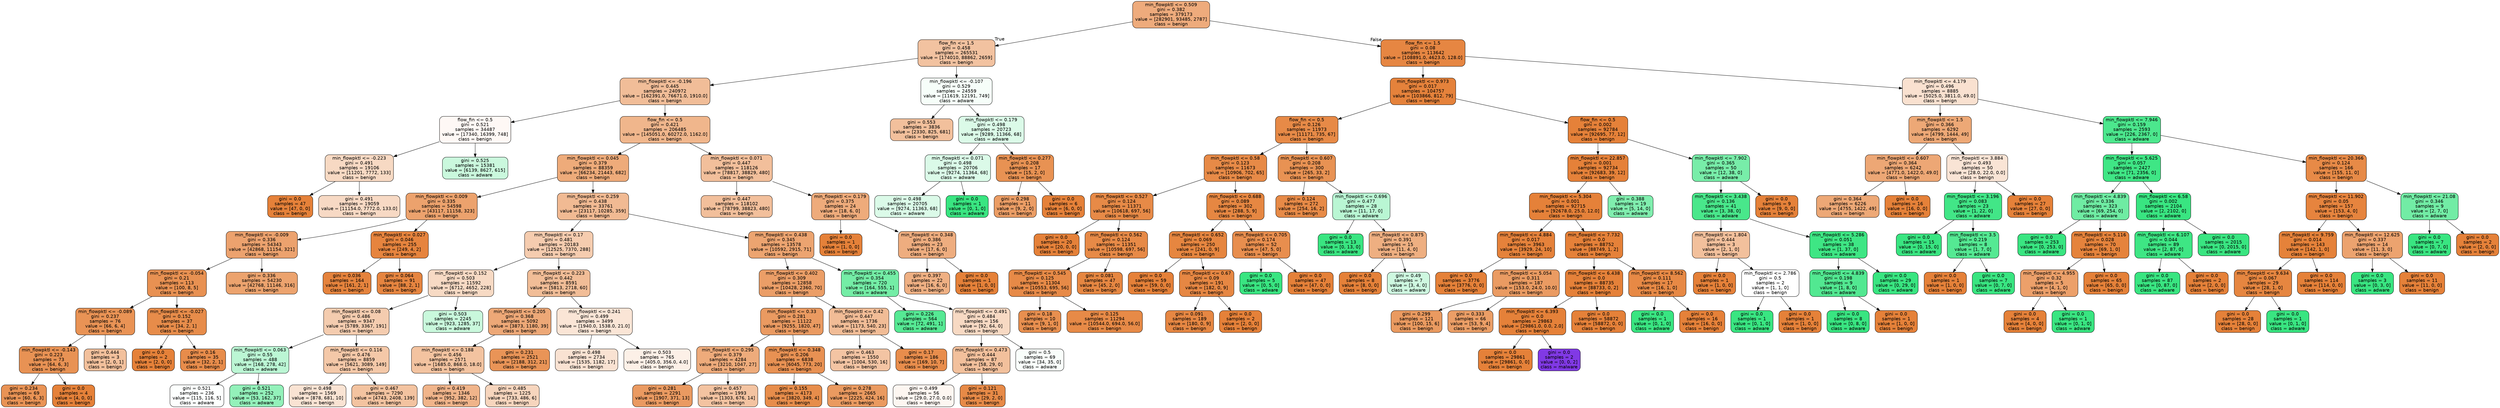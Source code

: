 digraph Tree {
node [shape=box, style="filled, rounded", color="black", fontname="helvetica"] ;
edge [fontname="helvetica"] ;
0 [label="min_flowpktl <= 0.509\ngini = 0.382\nsamples = 379173\nvalue = [282901, 93485, 2787]\nclass = benign", fillcolor="#eeab7c"] ;
1 [label="flow_fin <= 1.5\ngini = 0.458\nsamples = 265531\nvalue = [174010, 88862, 2659]\nclass = benign", fillcolor="#f2c2a0"] ;
0 -> 1 [labeldistance=2.5, labelangle=45, headlabel="True"] ;
2 [label="min_flowpktl <= -0.196\ngini = 0.445\nsamples = 240972\nvalue = [162391.0, 76671.0, 1910.0]\nclass = benign", fillcolor="#f1bd98"] ;
1 -> 2 ;
3 [label="flow_fin <= 0.5\ngini = 0.521\nsamples = 34487\nvalue = [17340, 16399, 748]\nclass = benign", fillcolor="#fef8f5"] ;
2 -> 3 ;
4 [label="min_flowpktl <= -0.223\ngini = 0.491\nsamples = 19106\nvalue = [11201, 7772, 133]\nclass = benign", fillcolor="#f7d9c3"] ;
3 -> 4 ;
5 [label="gini = 0.0\nsamples = 47\nvalue = [47, 0, 0]\nclass = benign", fillcolor="#e58139"] ;
4 -> 5 ;
6 [label="gini = 0.491\nsamples = 19059\nvalue = [11154.0, 7772.0, 133.0]\nclass = benign", fillcolor="#f7d9c4"] ;
4 -> 6 ;
7 [label="gini = 0.525\nsamples = 15381\nvalue = [6139, 8627, 615]\nclass = adware", fillcolor="#caf8dd"] ;
3 -> 7 ;
8 [label="flow_fin <= 0.5\ngini = 0.421\nsamples = 206485\nvalue = [145051.0, 60272.0, 1162.0]\nclass = benign", fillcolor="#f0b68c"] ;
2 -> 8 ;
9 [label="min_flowpktl <= 0.045\ngini = 0.379\nsamples = 88359\nvalue = [66234, 21443, 682]\nclass = benign", fillcolor="#eeab7a"] ;
8 -> 9 ;
10 [label="min_flowpktl <= 0.009\ngini = 0.335\nsamples = 54598\nvalue = [43117, 11158, 323]\nclass = benign", fillcolor="#eca26d"] ;
9 -> 10 ;
11 [label="min_flowpktl <= -0.009\ngini = 0.336\nsamples = 54343\nvalue = [42868, 11154, 321]\nclass = benign", fillcolor="#eca26e"] ;
10 -> 11 ;
12 [label="min_flowpktl <= -0.054\ngini = 0.21\nsamples = 113\nvalue = [100, 8, 5]\nclass = benign", fillcolor="#e89152"] ;
11 -> 12 ;
13 [label="min_flowpktl <= -0.089\ngini = 0.237\nsamples = 76\nvalue = [66, 6, 4]\nclass = benign", fillcolor="#e99355"] ;
12 -> 13 ;
14 [label="min_flowpktl <= -0.143\ngini = 0.223\nsamples = 73\nvalue = [64, 6, 3]\nclass = benign", fillcolor="#e89254"] ;
13 -> 14 ;
15 [label="gini = 0.234\nsamples = 69\nvalue = [60, 6, 3]\nclass = benign", fillcolor="#e99355"] ;
14 -> 15 ;
16 [label="gini = 0.0\nsamples = 4\nvalue = [4, 0, 0]\nclass = benign", fillcolor="#e58139"] ;
14 -> 16 ;
17 [label="gini = 0.444\nsamples = 3\nvalue = [2, 0, 1]\nclass = benign", fillcolor="#f2c09c"] ;
13 -> 17 ;
18 [label="min_flowpktl <= -0.027\ngini = 0.152\nsamples = 37\nvalue = [34, 2, 1]\nclass = benign", fillcolor="#e78c4a"] ;
12 -> 18 ;
19 [label="gini = 0.0\nsamples = 2\nvalue = [2, 0, 0]\nclass = benign", fillcolor="#e58139"] ;
18 -> 19 ;
20 [label="gini = 0.16\nsamples = 35\nvalue = [32, 2, 1]\nclass = benign", fillcolor="#e78c4b"] ;
18 -> 20 ;
21 [label="gini = 0.336\nsamples = 54230\nvalue = [42768, 11146, 316]\nclass = benign", fillcolor="#eca36e"] ;
11 -> 21 ;
22 [label="min_flowpktl <= 0.027\ngini = 0.046\nsamples = 255\nvalue = [249, 4, 2]\nclass = benign", fillcolor="#e6843e"] ;
10 -> 22 ;
23 [label="gini = 0.036\nsamples = 164\nvalue = [161, 2, 1]\nclass = benign", fillcolor="#e5833d"] ;
22 -> 23 ;
24 [label="gini = 0.064\nsamples = 91\nvalue = [88, 2, 1]\nclass = benign", fillcolor="#e68540"] ;
22 -> 24 ;
25 [label="min_flowpktl <= 0.259\ngini = 0.438\nsamples = 33761\nvalue = [23117, 10285, 359]\nclass = benign", fillcolor="#f1ba93"] ;
9 -> 25 ;
26 [label="min_flowpktl <= 0.17\ngini = 0.481\nsamples = 20183\nvalue = [12525, 7370, 288]\nclass = benign", fillcolor="#f5ccaf"] ;
25 -> 26 ;
27 [label="min_flowpktl <= 0.152\ngini = 0.503\nsamples = 11592\nvalue = [6712, 4652, 228]\nclass = benign", fillcolor="#f7dac4"] ;
26 -> 27 ;
28 [label="min_flowpktl <= 0.08\ngini = 0.486\nsamples = 9347\nvalue = [5789, 3367, 191]\nclass = benign", fillcolor="#f4ccaf"] ;
27 -> 28 ;
29 [label="min_flowpktl <= 0.063\ngini = 0.55\nsamples = 488\nvalue = [168, 278, 42]\nclass = adware", fillcolor="#bbf6d4"] ;
28 -> 29 ;
30 [label="gini = 0.521\nsamples = 236\nvalue = [115, 116, 5]\nclass = adware", fillcolor="#fdfffe"] ;
29 -> 30 ;
31 [label="gini = 0.521\nsamples = 252\nvalue = [53, 162, 37]\nclass = adware", fillcolor="#93f1ba"] ;
29 -> 31 ;
32 [label="min_flowpktl <= 0.116\ngini = 0.476\nsamples = 8859\nvalue = [5621, 3089, 149]\nclass = benign", fillcolor="#f4c8a8"] ;
28 -> 32 ;
33 [label="gini = 0.498\nsamples = 1569\nvalue = [878, 681, 10]\nclass = benign", fillcolor="#f9e3d3"] ;
32 -> 33 ;
34 [label="gini = 0.467\nsamples = 7290\nvalue = [4743, 2408, 139]\nclass = benign", fillcolor="#f3c3a0"] ;
32 -> 34 ;
35 [label="gini = 0.503\nsamples = 2245\nvalue = [923, 1285, 37]\nclass = adware", fillcolor="#c9f8dc"] ;
27 -> 35 ;
36 [label="min_flowpktl <= 0.223\ngini = 0.442\nsamples = 8591\nvalue = [5813, 2718, 60]\nclass = benign", fillcolor="#f1bd97"] ;
26 -> 36 ;
37 [label="min_flowpktl <= 0.205\ngini = 0.368\nsamples = 5092\nvalue = [3873, 1180, 39]\nclass = benign", fillcolor="#eda877"] ;
36 -> 37 ;
38 [label="min_flowpktl <= 0.188\ngini = 0.456\nsamples = 2571\nvalue = [1685.0, 868.0, 18.0]\nclass = benign", fillcolor="#f3c3a0"] ;
37 -> 38 ;
39 [label="gini = 0.419\nsamples = 1346\nvalue = [952, 382, 12]\nclass = benign", fillcolor="#f0b48a"] ;
38 -> 39 ;
40 [label="gini = 0.485\nsamples = 1225\nvalue = [733, 486, 6]\nclass = benign", fillcolor="#f6d5bd"] ;
38 -> 40 ;
41 [label="gini = 0.231\nsamples = 2521\nvalue = [2188, 312, 21]\nclass = benign", fillcolor="#e99457"] ;
37 -> 41 ;
42 [label="min_flowpktl <= 0.241\ngini = 0.499\nsamples = 3499\nvalue = [1940.0, 1538.0, 21.0]\nclass = benign", fillcolor="#fae5d6"] ;
36 -> 42 ;
43 [label="gini = 0.498\nsamples = 2734\nvalue = [1535, 1182, 17]\nclass = benign", fillcolor="#f9e2d2"] ;
42 -> 43 ;
44 [label="gini = 0.503\nsamples = 765\nvalue = [405.0, 356.0, 4.0]\nclass = benign", fillcolor="#fcf0e7"] ;
42 -> 44 ;
45 [label="min_flowpktl <= 0.438\ngini = 0.345\nsamples = 13578\nvalue = [10592, 2915, 71]\nclass = benign", fillcolor="#eca470"] ;
25 -> 45 ;
46 [label="min_flowpktl <= 0.402\ngini = 0.309\nsamples = 12858\nvalue = [10428, 2360, 70]\nclass = benign", fillcolor="#eb9e67"] ;
45 -> 46 ;
47 [label="min_flowpktl <= 0.33\ngini = 0.281\nsamples = 11122\nvalue = [9255, 1820, 47]\nclass = benign", fillcolor="#ea9a61"] ;
46 -> 47 ;
48 [label="min_flowpktl <= 0.295\ngini = 0.379\nsamples = 4284\nvalue = [3210, 1047, 27]\nclass = benign", fillcolor="#eeab7b"] ;
47 -> 48 ;
49 [label="gini = 0.281\nsamples = 2291\nvalue = [1907, 371, 13]\nclass = benign", fillcolor="#ea9a61"] ;
48 -> 49 ;
50 [label="gini = 0.457\nsamples = 1993\nvalue = [1303, 676, 14]\nclass = benign", fillcolor="#f3c3a1"] ;
48 -> 50 ;
51 [label="min_flowpktl <= 0.348\ngini = 0.206\nsamples = 6838\nvalue = [6045, 773, 20]\nclass = benign", fillcolor="#e89153"] ;
47 -> 51 ;
52 [label="gini = 0.155\nsamples = 4173\nvalue = [3820, 349, 4]\nclass = benign", fillcolor="#e78d4b"] ;
51 -> 52 ;
53 [label="gini = 0.278\nsamples = 2665\nvalue = [2225, 424, 16]\nclass = benign", fillcolor="#ea9a60"] ;
51 -> 53 ;
54 [label="min_flowpktl <= 0.42\ngini = 0.447\nsamples = 1736\nvalue = [1173, 540, 23]\nclass = benign", fillcolor="#f1bc96"] ;
46 -> 54 ;
55 [label="gini = 0.463\nsamples = 1550\nvalue = [1004, 530, 16]\nclass = benign", fillcolor="#f3c4a3"] ;
54 -> 55 ;
56 [label="gini = 0.17\nsamples = 186\nvalue = [169, 10, 7]\nclass = benign", fillcolor="#e88d4c"] ;
54 -> 56 ;
57 [label="min_flowpktl <= 0.455\ngini = 0.354\nsamples = 720\nvalue = [164, 555, 1]\nclass = adware", fillcolor="#74eda6"] ;
45 -> 57 ;
58 [label="gini = 0.226\nsamples = 564\nvalue = [72, 491, 1]\nclass = adware", fillcolor="#56e994"] ;
57 -> 58 ;
59 [label="min_flowpktl <= 0.491\ngini = 0.484\nsamples = 156\nvalue = [92, 64, 0]\nclass = benign", fillcolor="#f7d9c3"] ;
57 -> 59 ;
60 [label="min_flowpktl <= 0.473\ngini = 0.444\nsamples = 87\nvalue = [58, 29, 0]\nclass = benign", fillcolor="#f2c09c"] ;
59 -> 60 ;
61 [label="gini = 0.499\nsamples = 56\nvalue = [29.0, 27.0, 0.0]\nclass = benign", fillcolor="#fdf6f1"] ;
60 -> 61 ;
62 [label="gini = 0.121\nsamples = 31\nvalue = [29, 2, 0]\nclass = benign", fillcolor="#e78a47"] ;
60 -> 62 ;
63 [label="gini = 0.5\nsamples = 69\nvalue = [34, 35, 0]\nclass = adware", fillcolor="#f9fefb"] ;
59 -> 63 ;
64 [label="min_flowpktl <= 0.071\ngini = 0.447\nsamples = 118126\nvalue = [78817, 38829, 480]\nclass = benign", fillcolor="#f2bf9b"] ;
8 -> 64 ;
65 [label="gini = 0.447\nsamples = 118102\nvalue = [78799, 38823, 480]\nclass = benign", fillcolor="#f2bf9b"] ;
64 -> 65 ;
66 [label="min_flowpktl <= 0.179\ngini = 0.375\nsamples = 24\nvalue = [18, 6, 0]\nclass = benign", fillcolor="#eeab7b"] ;
64 -> 66 ;
67 [label="gini = 0.0\nsamples = 1\nvalue = [1, 0, 0]\nclass = benign", fillcolor="#e58139"] ;
66 -> 67 ;
68 [label="min_flowpktl <= 0.348\ngini = 0.386\nsamples = 23\nvalue = [17, 6, 0]\nclass = benign", fillcolor="#eead7f"] ;
66 -> 68 ;
69 [label="gini = 0.397\nsamples = 22\nvalue = [16, 6, 0]\nclass = benign", fillcolor="#efb083"] ;
68 -> 69 ;
70 [label="gini = 0.0\nsamples = 1\nvalue = [1, 0, 0]\nclass = benign", fillcolor="#e58139"] ;
68 -> 70 ;
71 [label="min_flowpktl <= -0.107\ngini = 0.529\nsamples = 24559\nvalue = [11619, 12191, 749]\nclass = adware", fillcolor="#f6fef9"] ;
1 -> 71 ;
72 [label="gini = 0.553\nsamples = 3836\nvalue = [2330, 825, 681]\nclass = benign", fillcolor="#f2c09c"] ;
71 -> 72 ;
73 [label="min_flowpktl <= 0.179\ngini = 0.498\nsamples = 20723\nvalue = [9289, 11366, 68]\nclass = adware", fillcolor="#dbfae8"] ;
71 -> 73 ;
74 [label="min_flowpktl <= 0.071\ngini = 0.498\nsamples = 20706\nvalue = [9274, 11364, 68]\nclass = adware", fillcolor="#dbfae8"] ;
73 -> 74 ;
75 [label="gini = 0.498\nsamples = 20705\nvalue = [9274, 11363, 68]\nclass = adware", fillcolor="#dbfae8"] ;
74 -> 75 ;
76 [label="gini = 0.0\nsamples = 1\nvalue = [0, 1, 0]\nclass = adware", fillcolor="#39e581"] ;
74 -> 76 ;
77 [label="min_flowpktl <= 0.277\ngini = 0.208\nsamples = 17\nvalue = [15, 2, 0]\nclass = benign", fillcolor="#e89253"] ;
73 -> 77 ;
78 [label="gini = 0.298\nsamples = 11\nvalue = [9, 2, 0]\nclass = benign", fillcolor="#eb9d65"] ;
77 -> 78 ;
79 [label="gini = 0.0\nsamples = 6\nvalue = [6, 0, 0]\nclass = benign", fillcolor="#e58139"] ;
77 -> 79 ;
80 [label="flow_fin <= 1.5\ngini = 0.08\nsamples = 113642\nvalue = [108891.0, 4623.0, 128.0]\nclass = benign", fillcolor="#e68642"] ;
0 -> 80 [labeldistance=2.5, labelangle=-45, headlabel="False"] ;
81 [label="min_flowpktl <= 0.973\ngini = 0.017\nsamples = 104757\nvalue = [103866, 812, 79]\nclass = benign", fillcolor="#e5823b"] ;
80 -> 81 ;
82 [label="flow_fin <= 0.5\ngini = 0.126\nsamples = 11973\nvalue = [11171, 735, 67]\nclass = benign", fillcolor="#e78a47"] ;
81 -> 82 ;
83 [label="min_flowpktl <= 0.58\ngini = 0.123\nsamples = 11673\nvalue = [10906, 702, 65]\nclass = benign", fillcolor="#e78a47"] ;
82 -> 83 ;
84 [label="min_flowpktl <= 0.527\ngini = 0.124\nsamples = 11371\nvalue = [10618, 697, 56]\nclass = benign", fillcolor="#e78a47"] ;
83 -> 84 ;
85 [label="gini = 0.0\nsamples = 20\nvalue = [20, 0, 0]\nclass = benign", fillcolor="#e58139"] ;
84 -> 85 ;
86 [label="min_flowpktl <= 0.562\ngini = 0.124\nsamples = 11351\nvalue = [10598, 697, 56]\nclass = benign", fillcolor="#e78a47"] ;
84 -> 86 ;
87 [label="min_flowpktl <= 0.545\ngini = 0.125\nsamples = 11304\nvalue = [10553, 695, 56]\nclass = benign", fillcolor="#e78a47"] ;
86 -> 87 ;
88 [label="gini = 0.18\nsamples = 10\nvalue = [9, 1, 0]\nclass = benign", fillcolor="#e88f4f"] ;
87 -> 88 ;
89 [label="gini = 0.125\nsamples = 11294\nvalue = [10544.0, 694.0, 56.0]\nclass = benign", fillcolor="#e78a47"] ;
87 -> 89 ;
90 [label="gini = 0.081\nsamples = 47\nvalue = [45, 2, 0]\nclass = benign", fillcolor="#e68742"] ;
86 -> 90 ;
91 [label="min_flowpktl <= 0.688\ngini = 0.089\nsamples = 302\nvalue = [288, 5, 9]\nclass = benign", fillcolor="#e68742"] ;
83 -> 91 ;
92 [label="min_flowpktl <= 0.652\ngini = 0.069\nsamples = 250\nvalue = [241, 0, 9]\nclass = benign", fillcolor="#e68640"] ;
91 -> 92 ;
93 [label="gini = 0.0\nsamples = 59\nvalue = [59, 0, 0]\nclass = benign", fillcolor="#e58139"] ;
92 -> 93 ;
94 [label="min_flowpktl <= 0.67\ngini = 0.09\nsamples = 191\nvalue = [182, 0, 9]\nclass = benign", fillcolor="#e68743"] ;
92 -> 94 ;
95 [label="gini = 0.091\nsamples = 189\nvalue = [180, 0, 9]\nclass = benign", fillcolor="#e68743"] ;
94 -> 95 ;
96 [label="gini = 0.0\nsamples = 2\nvalue = [2, 0, 0]\nclass = benign", fillcolor="#e58139"] ;
94 -> 96 ;
97 [label="min_flowpktl <= 0.705\ngini = 0.174\nsamples = 52\nvalue = [47, 5, 0]\nclass = benign", fillcolor="#e88e4e"] ;
91 -> 97 ;
98 [label="gini = 0.0\nsamples = 5\nvalue = [0, 5, 0]\nclass = adware", fillcolor="#39e581"] ;
97 -> 98 ;
99 [label="gini = 0.0\nsamples = 47\nvalue = [47, 0, 0]\nclass = benign", fillcolor="#e58139"] ;
97 -> 99 ;
100 [label="min_flowpktl <= 0.607\ngini = 0.208\nsamples = 300\nvalue = [265, 33, 2]\nclass = benign", fillcolor="#e89253"] ;
82 -> 100 ;
101 [label="gini = 0.124\nsamples = 272\nvalue = [254, 16, 2]\nclass = benign", fillcolor="#e78a47"] ;
100 -> 101 ;
102 [label="min_flowpktl <= 0.696\ngini = 0.477\nsamples = 28\nvalue = [11, 17, 0]\nclass = adware", fillcolor="#b9f6d3"] ;
100 -> 102 ;
103 [label="gini = 0.0\nsamples = 13\nvalue = [0, 13, 0]\nclass = adware", fillcolor="#39e581"] ;
102 -> 103 ;
104 [label="min_flowpktl <= 0.875\ngini = 0.391\nsamples = 15\nvalue = [11, 4, 0]\nclass = benign", fillcolor="#eeaf81"] ;
102 -> 104 ;
105 [label="gini = 0.0\nsamples = 8\nvalue = [8, 0, 0]\nclass = benign", fillcolor="#e58139"] ;
104 -> 105 ;
106 [label="gini = 0.49\nsamples = 7\nvalue = [3, 4, 0]\nclass = adware", fillcolor="#cef8e0"] ;
104 -> 106 ;
107 [label="flow_fin <= 0.5\ngini = 0.002\nsamples = 92784\nvalue = [92695, 77, 12]\nclass = benign", fillcolor="#e58139"] ;
81 -> 107 ;
108 [label="min_flowpktl <= 22.857\ngini = 0.001\nsamples = 92734\nvalue = [92683, 39, 12]\nclass = benign", fillcolor="#e58139"] ;
107 -> 108 ;
109 [label="min_flowpktl <= 5.304\ngini = 0.001\nsamples = 92715\nvalue = [92678.0, 25.0, 12.0]\nclass = benign", fillcolor="#e58139"] ;
108 -> 109 ;
110 [label="min_flowpktl <= 4.884\ngini = 0.017\nsamples = 3963\nvalue = [3929, 24, 10]\nclass = benign", fillcolor="#e5823b"] ;
109 -> 110 ;
111 [label="gini = 0.0\nsamples = 3776\nvalue = [3776, 0, 0]\nclass = benign", fillcolor="#e58139"] ;
110 -> 111 ;
112 [label="min_flowpktl <= 5.054\ngini = 0.311\nsamples = 187\nvalue = [153.0, 24.0, 10.0]\nclass = benign", fillcolor="#ea9b62"] ;
110 -> 112 ;
113 [label="gini = 0.299\nsamples = 121\nvalue = [100, 15, 6]\nclass = benign", fillcolor="#ea9a60"] ;
112 -> 113 ;
114 [label="gini = 0.333\nsamples = 66\nvalue = [53, 9, 4]\nclass = benign", fillcolor="#eb9e66"] ;
112 -> 114 ;
115 [label="min_flowpktl <= 7.732\ngini = 0.0\nsamples = 88752\nvalue = [88749, 1, 2]\nclass = benign", fillcolor="#e58139"] ;
109 -> 115 ;
116 [label="min_flowpktl <= 6.438\ngini = 0.0\nsamples = 88735\nvalue = [88733, 0, 2]\nclass = benign", fillcolor="#e58139"] ;
115 -> 116 ;
117 [label="min_flowpktl <= 6.393\ngini = 0.0\nsamples = 29863\nvalue = [29861.0, 0.0, 2.0]\nclass = benign", fillcolor="#e58139"] ;
116 -> 117 ;
118 [label="gini = 0.0\nsamples = 29861\nvalue = [29861, 0, 0]\nclass = benign", fillcolor="#e58139"] ;
117 -> 118 ;
119 [label="gini = 0.0\nsamples = 2\nvalue = [0, 0, 2]\nclass = malware", fillcolor="#8139e5"] ;
117 -> 119 ;
120 [label="gini = 0.0\nsamples = 58872\nvalue = [58872, 0, 0]\nclass = benign", fillcolor="#e58139"] ;
116 -> 120 ;
121 [label="min_flowpktl <= 8.562\ngini = 0.111\nsamples = 17\nvalue = [16, 1, 0]\nclass = benign", fillcolor="#e78945"] ;
115 -> 121 ;
122 [label="gini = 0.0\nsamples = 1\nvalue = [0, 1, 0]\nclass = adware", fillcolor="#39e581"] ;
121 -> 122 ;
123 [label="gini = 0.0\nsamples = 16\nvalue = [16, 0, 0]\nclass = benign", fillcolor="#e58139"] ;
121 -> 123 ;
124 [label="gini = 0.388\nsamples = 19\nvalue = [5, 14, 0]\nclass = adware", fillcolor="#80eeae"] ;
108 -> 124 ;
125 [label="min_flowpktl <= 7.902\ngini = 0.365\nsamples = 50\nvalue = [12, 38, 0]\nclass = adware", fillcolor="#78eda9"] ;
107 -> 125 ;
126 [label="min_flowpktl <= 3.438\ngini = 0.136\nsamples = 41\nvalue = [3, 38, 0]\nclass = adware", fillcolor="#49e78b"] ;
125 -> 126 ;
127 [label="min_flowpktl <= 1.804\ngini = 0.444\nsamples = 3\nvalue = [2, 1, 0]\nclass = benign", fillcolor="#f2c09c"] ;
126 -> 127 ;
128 [label="gini = 0.0\nsamples = 1\nvalue = [1, 0, 0]\nclass = benign", fillcolor="#e58139"] ;
127 -> 128 ;
129 [label="min_flowpktl <= 2.786\ngini = 0.5\nsamples = 2\nvalue = [1, 1, 0]\nclass = benign", fillcolor="#ffffff"] ;
127 -> 129 ;
130 [label="gini = 0.0\nsamples = 1\nvalue = [0, 1, 0]\nclass = adware", fillcolor="#39e581"] ;
129 -> 130 ;
131 [label="gini = 0.0\nsamples = 1\nvalue = [1, 0, 0]\nclass = benign", fillcolor="#e58139"] ;
129 -> 131 ;
132 [label="min_flowpktl <= 5.286\ngini = 0.051\nsamples = 38\nvalue = [1, 37, 0]\nclass = adware", fillcolor="#3ee684"] ;
126 -> 132 ;
133 [label="min_flowpktl <= 4.839\ngini = 0.198\nsamples = 9\nvalue = [1, 8, 0]\nclass = adware", fillcolor="#52e891"] ;
132 -> 133 ;
134 [label="gini = 0.0\nsamples = 8\nvalue = [0, 8, 0]\nclass = adware", fillcolor="#39e581"] ;
133 -> 134 ;
135 [label="gini = 0.0\nsamples = 1\nvalue = [1, 0, 0]\nclass = benign", fillcolor="#e58139"] ;
133 -> 135 ;
136 [label="gini = 0.0\nsamples = 29\nvalue = [0, 29, 0]\nclass = adware", fillcolor="#39e581"] ;
132 -> 136 ;
137 [label="gini = 0.0\nsamples = 9\nvalue = [9, 0, 0]\nclass = benign", fillcolor="#e58139"] ;
125 -> 137 ;
138 [label="min_flowpktl <= 4.179\ngini = 0.496\nsamples = 8885\nvalue = [5025.0, 3811.0, 49.0]\nclass = benign", fillcolor="#f9e1d0"] ;
80 -> 138 ;
139 [label="min_flowpktl <= 1.5\ngini = 0.366\nsamples = 6292\nvalue = [4799, 1444, 49]\nclass = benign", fillcolor="#eda876"] ;
138 -> 139 ;
140 [label="min_flowpktl <= 0.607\ngini = 0.364\nsamples = 6242\nvalue = [4771.0, 1422.0, 49.0]\nclass = benign", fillcolor="#eda775"] ;
139 -> 140 ;
141 [label="gini = 0.364\nsamples = 6226\nvalue = [4755, 1422, 49]\nclass = benign", fillcolor="#eda876"] ;
140 -> 141 ;
142 [label="gini = 0.0\nsamples = 16\nvalue = [16, 0, 0]\nclass = benign", fillcolor="#e58139"] ;
140 -> 142 ;
143 [label="min_flowpktl <= 3.884\ngini = 0.493\nsamples = 50\nvalue = [28.0, 22.0, 0.0]\nclass = benign", fillcolor="#f9e4d5"] ;
139 -> 143 ;
144 [label="min_flowpktl <= 3.196\ngini = 0.083\nsamples = 23\nvalue = [1, 22, 0]\nclass = adware", fillcolor="#42e687"] ;
143 -> 144 ;
145 [label="gini = 0.0\nsamples = 15\nvalue = [0, 15, 0]\nclass = adware", fillcolor="#39e581"] ;
144 -> 145 ;
146 [label="min_flowpktl <= 3.5\ngini = 0.219\nsamples = 8\nvalue = [1, 7, 0]\nclass = adware", fillcolor="#55e993"] ;
144 -> 146 ;
147 [label="gini = 0.0\nsamples = 1\nvalue = [1, 0, 0]\nclass = benign", fillcolor="#e58139"] ;
146 -> 147 ;
148 [label="gini = 0.0\nsamples = 7\nvalue = [0, 7, 0]\nclass = adware", fillcolor="#39e581"] ;
146 -> 148 ;
149 [label="gini = 0.0\nsamples = 27\nvalue = [27, 0, 0]\nclass = benign", fillcolor="#e58139"] ;
143 -> 149 ;
150 [label="min_flowpktl <= 7.946\ngini = 0.159\nsamples = 2593\nvalue = [226, 2367, 0]\nclass = adware", fillcolor="#4ce78d"] ;
138 -> 150 ;
151 [label="min_flowpktl <= 5.625\ngini = 0.057\nsamples = 2427\nvalue = [71, 2356, 0]\nclass = adware", fillcolor="#3fe685"] ;
150 -> 151 ;
152 [label="min_flowpktl <= 4.839\ngini = 0.336\nsamples = 323\nvalue = [69, 254, 0]\nclass = adware", fillcolor="#6feca3"] ;
151 -> 152 ;
153 [label="gini = 0.0\nsamples = 253\nvalue = [0, 253, 0]\nclass = adware", fillcolor="#39e581"] ;
152 -> 153 ;
154 [label="min_flowpktl <= 5.116\ngini = 0.028\nsamples = 70\nvalue = [69, 1, 0]\nclass = benign", fillcolor="#e5833c"] ;
152 -> 154 ;
155 [label="min_flowpktl <= 4.955\ngini = 0.32\nsamples = 5\nvalue = [4, 1, 0]\nclass = benign", fillcolor="#eca06a"] ;
154 -> 155 ;
156 [label="gini = 0.0\nsamples = 4\nvalue = [4, 0, 0]\nclass = benign", fillcolor="#e58139"] ;
155 -> 156 ;
157 [label="gini = 0.0\nsamples = 1\nvalue = [0, 1, 0]\nclass = adware", fillcolor="#39e581"] ;
155 -> 157 ;
158 [label="gini = 0.0\nsamples = 65\nvalue = [65, 0, 0]\nclass = benign", fillcolor="#e58139"] ;
154 -> 158 ;
159 [label="min_flowpktl <= 6.58\ngini = 0.002\nsamples = 2104\nvalue = [2, 2102, 0]\nclass = adware", fillcolor="#39e581"] ;
151 -> 159 ;
160 [label="min_flowpktl <= 6.107\ngini = 0.044\nsamples = 89\nvalue = [2, 87, 0]\nclass = adware", fillcolor="#3ee684"] ;
159 -> 160 ;
161 [label="gini = 0.0\nsamples = 87\nvalue = [0, 87, 0]\nclass = adware", fillcolor="#39e581"] ;
160 -> 161 ;
162 [label="gini = 0.0\nsamples = 2\nvalue = [2, 0, 0]\nclass = benign", fillcolor="#e58139"] ;
160 -> 162 ;
163 [label="gini = 0.0\nsamples = 2015\nvalue = [0, 2015, 0]\nclass = adware", fillcolor="#39e581"] ;
159 -> 163 ;
164 [label="min_flowpktl <= 20.366\ngini = 0.124\nsamples = 166\nvalue = [155, 11, 0]\nclass = benign", fillcolor="#e78a47"] ;
150 -> 164 ;
165 [label="min_flowpktl <= 11.902\ngini = 0.05\nsamples = 157\nvalue = [153, 4, 0]\nclass = benign", fillcolor="#e6843e"] ;
164 -> 165 ;
166 [label="min_flowpktl <= 9.759\ngini = 0.014\nsamples = 143\nvalue = [142, 1, 0]\nclass = benign", fillcolor="#e5823a"] ;
165 -> 166 ;
167 [label="min_flowpktl <= 9.634\ngini = 0.067\nsamples = 29\nvalue = [28, 1, 0]\nclass = benign", fillcolor="#e68640"] ;
166 -> 167 ;
168 [label="gini = 0.0\nsamples = 28\nvalue = [28, 0, 0]\nclass = benign", fillcolor="#e58139"] ;
167 -> 168 ;
169 [label="gini = 0.0\nsamples = 1\nvalue = [0, 1, 0]\nclass = adware", fillcolor="#39e581"] ;
167 -> 169 ;
170 [label="gini = 0.0\nsamples = 114\nvalue = [114, 0, 0]\nclass = benign", fillcolor="#e58139"] ;
166 -> 170 ;
171 [label="min_flowpktl <= 12.625\ngini = 0.337\nsamples = 14\nvalue = [11, 3, 0]\nclass = benign", fillcolor="#eca36f"] ;
165 -> 171 ;
172 [label="gini = 0.0\nsamples = 3\nvalue = [0, 3, 0]\nclass = adware", fillcolor="#39e581"] ;
171 -> 172 ;
173 [label="gini = 0.0\nsamples = 11\nvalue = [11, 0, 0]\nclass = benign", fillcolor="#e58139"] ;
171 -> 173 ;
174 [label="min_flowpktl <= 21.08\ngini = 0.346\nsamples = 9\nvalue = [2, 7, 0]\nclass = adware", fillcolor="#72eca5"] ;
164 -> 174 ;
175 [label="gini = 0.0\nsamples = 7\nvalue = [0, 7, 0]\nclass = adware", fillcolor="#39e581"] ;
174 -> 175 ;
176 [label="gini = 0.0\nsamples = 2\nvalue = [2, 0, 0]\nclass = benign", fillcolor="#e58139"] ;
174 -> 176 ;
}